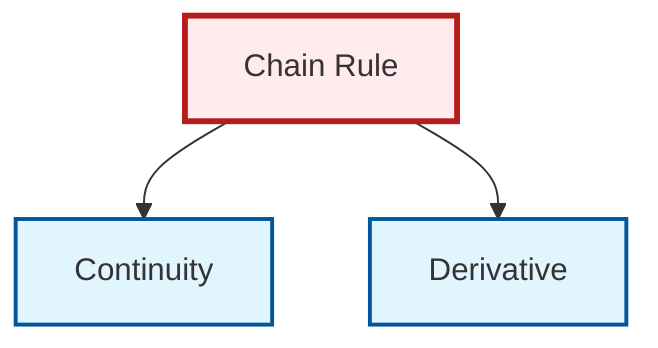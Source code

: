 graph TD
    classDef definition fill:#e1f5fe,stroke:#01579b,stroke-width:2px
    classDef theorem fill:#f3e5f5,stroke:#4a148c,stroke-width:2px
    classDef axiom fill:#fff3e0,stroke:#e65100,stroke-width:2px
    classDef example fill:#e8f5e9,stroke:#1b5e20,stroke-width:2px
    classDef current fill:#ffebee,stroke:#b71c1c,stroke-width:3px
    thm-chain-rule["Chain Rule"]:::theorem
    def-derivative["Derivative"]:::definition
    def-continuity["Continuity"]:::definition
    thm-chain-rule --> def-continuity
    thm-chain-rule --> def-derivative
    class thm-chain-rule current